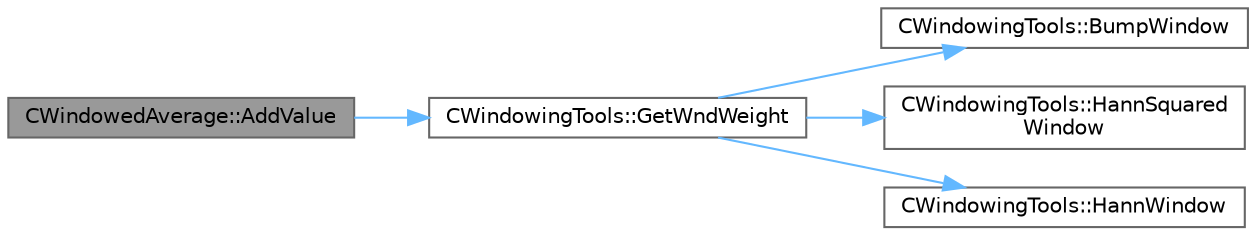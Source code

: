 digraph "CWindowedAverage::AddValue"
{
 // LATEX_PDF_SIZE
  bgcolor="transparent";
  edge [fontname=Helvetica,fontsize=10,labelfontname=Helvetica,labelfontsize=10];
  node [fontname=Helvetica,fontsize=10,shape=box,height=0.2,width=0.4];
  rankdir="LR";
  Node1 [id="Node000001",label="CWindowedAverage::AddValue",height=0.2,width=0.4,color="gray40", fillcolor="grey60", style="filled", fontcolor="black",tooltip="Adds the instantaneous output of the current iteration to the values-vector, if the current iteration..."];
  Node1 -> Node2 [id="edge1_Node000001_Node000002",color="steelblue1",style="solid",tooltip=" "];
  Node2 [id="Node000002",label="CWindowingTools::GetWndWeight",height=0.2,width=0.4,color="grey40", fillcolor="white", style="filled",URL="$classCWindowingTools.html#a9129498e6544bd3ebe300d5e10bf0bad",tooltip="Returns the value of a windowing function given by windowId at time-step curTimeIter with given time-..."];
  Node2 -> Node3 [id="edge2_Node000002_Node000003",color="steelblue1",style="solid",tooltip=" "];
  Node3 [id="Node000003",label="CWindowingTools::BumpWindow",height=0.2,width=0.4,color="grey40", fillcolor="white", style="filled",URL="$classCWindowingTools.html#a5149e1e6902b4fcb556a25321e527c0e",tooltip="Returns the value of the Bump-window function at time-step i with given end-time endTimeIter."];
  Node2 -> Node4 [id="edge3_Node000002_Node000004",color="steelblue1",style="solid",tooltip=" "];
  Node4 [id="Node000004",label="CWindowingTools::HannSquared\lWindow",height=0.2,width=0.4,color="grey40", fillcolor="white", style="filled",URL="$classCWindowingTools.html#aca36cc5f9c9a06e49dd524af2a38f4cc",tooltip="Returns the value of the Hann-Square-window function at time-step i with given end-time endTimeIter."];
  Node2 -> Node5 [id="edge4_Node000002_Node000005",color="steelblue1",style="solid",tooltip=" "];
  Node5 [id="Node000005",label="CWindowingTools::HannWindow",height=0.2,width=0.4,color="grey40", fillcolor="white", style="filled",URL="$classCWindowingTools.html#ae7749f0a71361b2e32b43a2a10a84037",tooltip="Returns the value of the Hann-window function at time-step curTimeIter with given end-time endTimeIte..."];
}
